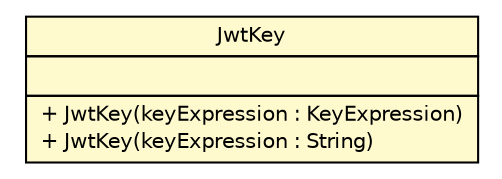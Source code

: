 #!/usr/local/bin/dot
#
# Class diagram 
# Generated by UMLGraph version R5_6-24-gf6e263 (http://www.umlgraph.org/)
#

digraph G {
	edge [fontname="Helvetica",fontsize=10,labelfontname="Helvetica",labelfontsize=10];
	node [fontname="Helvetica",fontsize=10,shape=plaintext];
	nodesep=0.25;
	ranksep=0.5;
	// cn.home1.oss.lib.common.crypto.JwtKey
	c4035 [label=<<table title="cn.home1.oss.lib.common.crypto.JwtKey" border="0" cellborder="1" cellspacing="0" cellpadding="2" port="p" bgcolor="lemonChiffon" href="./JwtKey.html">
		<tr><td><table border="0" cellspacing="0" cellpadding="1">
<tr><td align="center" balign="center"> JwtKey </td></tr>
		</table></td></tr>
		<tr><td><table border="0" cellspacing="0" cellpadding="1">
<tr><td align="left" balign="left">  </td></tr>
		</table></td></tr>
		<tr><td><table border="0" cellspacing="0" cellpadding="1">
<tr><td align="left" balign="left"> + JwtKey(keyExpression : KeyExpression) </td></tr>
<tr><td align="left" balign="left"> + JwtKey(keyExpression : String) </td></tr>
		</table></td></tr>
		</table>>, URL="./JwtKey.html", fontname="Helvetica", fontcolor="black", fontsize=10.0];
}

